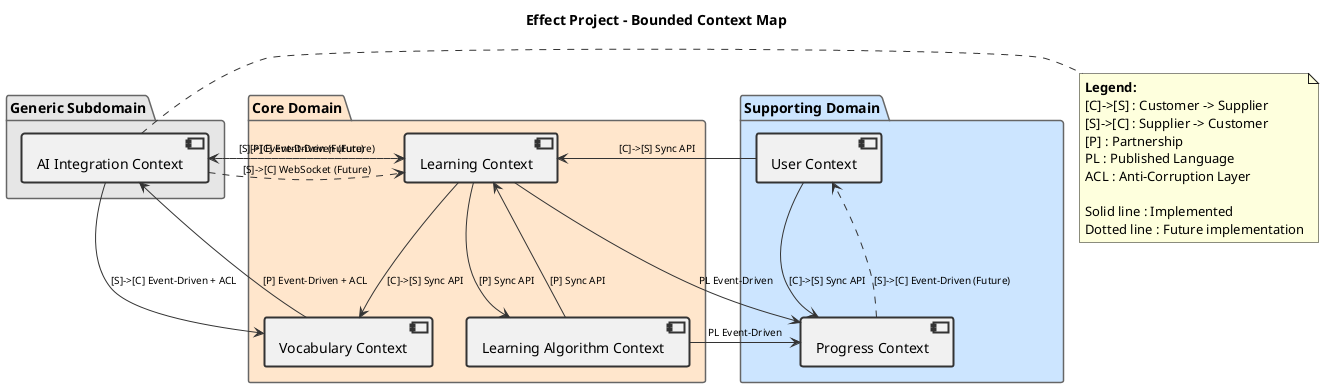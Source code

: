 @startuml Effect Context Map

title Effect Project - Bounded Context Map

skinparam component {
  BorderColor #333333
  BorderThickness 2
}

skinparam arrow {
  Color #333333
  FontSize 10
}

skinparam package {
  BorderColor #666666
}

' Core Domain
package "Core Domain" #FFE6CC {
  [Learning Context] as LC
  [Learning Algorithm Context] as LAC
  [Vocabulary Context] as VC
}

' Supporting Domain
package "Supporting Domain" #CCE5FF {
  [User Context] as UC
  [Progress Context] as PC
}

' Generic Subdomain
package "Generic Subdomain" #E6E6E6 {
  [AI Integration Context] as AIC
}

' User Context relationships
UC --> LC : "[C]->[S] Sync API"
UC --> PC : "[C]->[S] Sync API"

' Learning Context relationships
LC --> LAC : "[P] Sync API"
LC --> PC : "PL Event-Driven"
LC --> VC : "[C]->[S] Sync API"
LC ..> AIC : "[P] Event-Driven (Future)"

' Learning Algorithm Context relationships
LAC --> LC : "[P] Sync API"
LAC --> PC : "PL Event-Driven"

' Vocabulary Context relationships
VC --> AIC : "[P] Event-Driven + ACL"

' AI Integration Context relationships
AIC ..> LC : "[S]->[C] Event-Driven (Future)"
AIC --> VC : "[S]->[C] Event-Driven + ACL"
AIC ..> LC : "[S]->[C] WebSocket (Future)"

' Progress Context relationships
PC ..> UC : "[S]->[C] Event-Driven (Future)"

note right
  <b>Legend:</b>
  [C]->[S] : Customer -> Supplier
  [S]->[C] : Supplier -> Customer  
  [P] : Partnership
  PL : Published Language
  ACL : Anti-Corruption Layer
  
  Solid line : Implemented
  Dotted line : Future implementation
end note

@enduml
